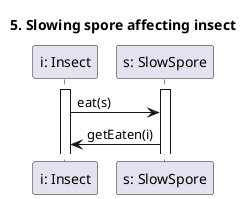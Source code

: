 @startuml InsectSpeedUp

title 5. Slowing spore affecting insect

participant "i: Insect" as I
participant "s: SlowSpore" as Sp

activate I
activate Sp

I -> Sp : eat(s)
Sp -> I : getEaten(i)

@enduml